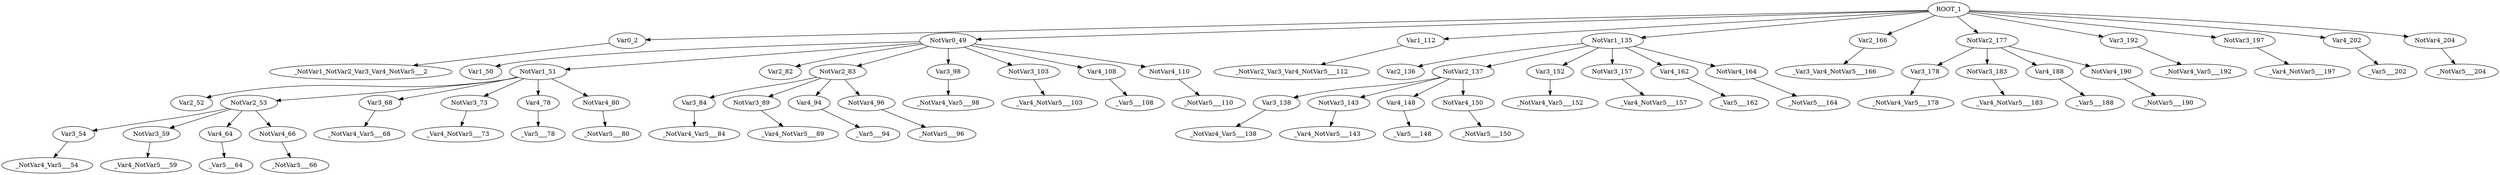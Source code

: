 digraph rit {
ROOT_1 -> {Var0_2;NotVar0_49;Var1_112;NotVar1_135;Var2_166;NotVar2_177;Var3_192;NotVar3_197;Var4_202;NotVar4_204;}
Var0_2 -> _NotVar1_NotVar2_Var3_Var4_NotVar5___2;
NotVar0_49 -> {Var1_50;NotVar1_51;Var2_82;NotVar2_83;Var3_98;NotVar3_103;Var4_108;NotVar4_110;}
NotVar1_51 -> {Var2_52;NotVar2_53;Var3_68;NotVar3_73;Var4_78;NotVar4_80;}
NotVar2_53 -> {Var3_54;NotVar3_59;Var4_64;NotVar4_66;}
Var3_54 -> _NotVar4_Var5___54;
NotVar3_59 -> _Var4_NotVar5___59;
Var4_64 -> _Var5___64;
NotVar4_66 -> _NotVar5___66;
Var3_68 -> _NotVar4_Var5___68;
NotVar3_73 -> _Var4_NotVar5___73;
Var4_78 -> _Var5___78;
NotVar4_80 -> _NotVar5___80;
NotVar2_83 -> {Var3_84;NotVar3_89;Var4_94;NotVar4_96;}
Var3_84 -> _NotVar4_Var5___84;
NotVar3_89 -> _Var4_NotVar5___89;
Var4_94 -> _Var5___94;
NotVar4_96 -> _NotVar5___96;
Var3_98 -> _NotVar4_Var5___98;
NotVar3_103 -> _Var4_NotVar5___103;
Var4_108 -> _Var5___108;
NotVar4_110 -> _NotVar5___110;
Var1_112 -> _NotVar2_Var3_Var4_NotVar5___112;
NotVar1_135 -> {Var2_136;NotVar2_137;Var3_152;NotVar3_157;Var4_162;NotVar4_164;}
NotVar2_137 -> {Var3_138;NotVar3_143;Var4_148;NotVar4_150;}
Var3_138 -> _NotVar4_Var5___138;
NotVar3_143 -> _Var4_NotVar5___143;
Var4_148 -> _Var5___148;
NotVar4_150 -> _NotVar5___150;
Var3_152 -> _NotVar4_Var5___152;
NotVar3_157 -> _Var4_NotVar5___157;
Var4_162 -> _Var5___162;
NotVar4_164 -> _NotVar5___164;
Var2_166 -> _Var3_Var4_NotVar5___166;
NotVar2_177 -> {Var3_178;NotVar3_183;Var4_188;NotVar4_190;}
Var3_178 -> _NotVar4_Var5___178;
NotVar3_183 -> _Var4_NotVar5___183;
Var4_188 -> _Var5___188;
NotVar4_190 -> _NotVar5___190;
Var3_192 -> _NotVar4_Var5___192;
NotVar3_197 -> _Var4_NotVar5___197;
Var4_202 -> _Var5___202;
NotVar4_204 -> _NotVar5___204;
}